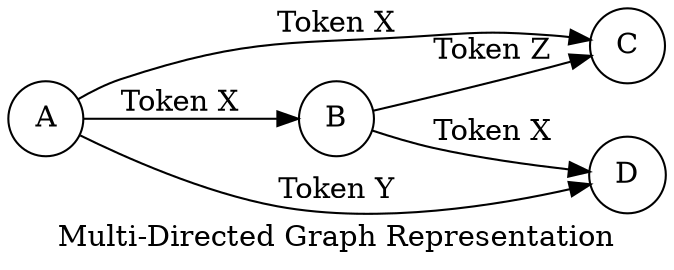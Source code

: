 digraph G {
    rankdir=LR;
    node [shape=circle];
    
    A [label="A"];
    B [label="B"];
    C [label="C"];
    D [label="D"];

    A -> B [label="Token X"];
    A -> C [label="Token X"];
    A -> D [label="Token Y"];
    B -> C [label="Token Z"];
    B -> D [label="Token X"];

    label = "Multi-Directed Graph Representation";
}